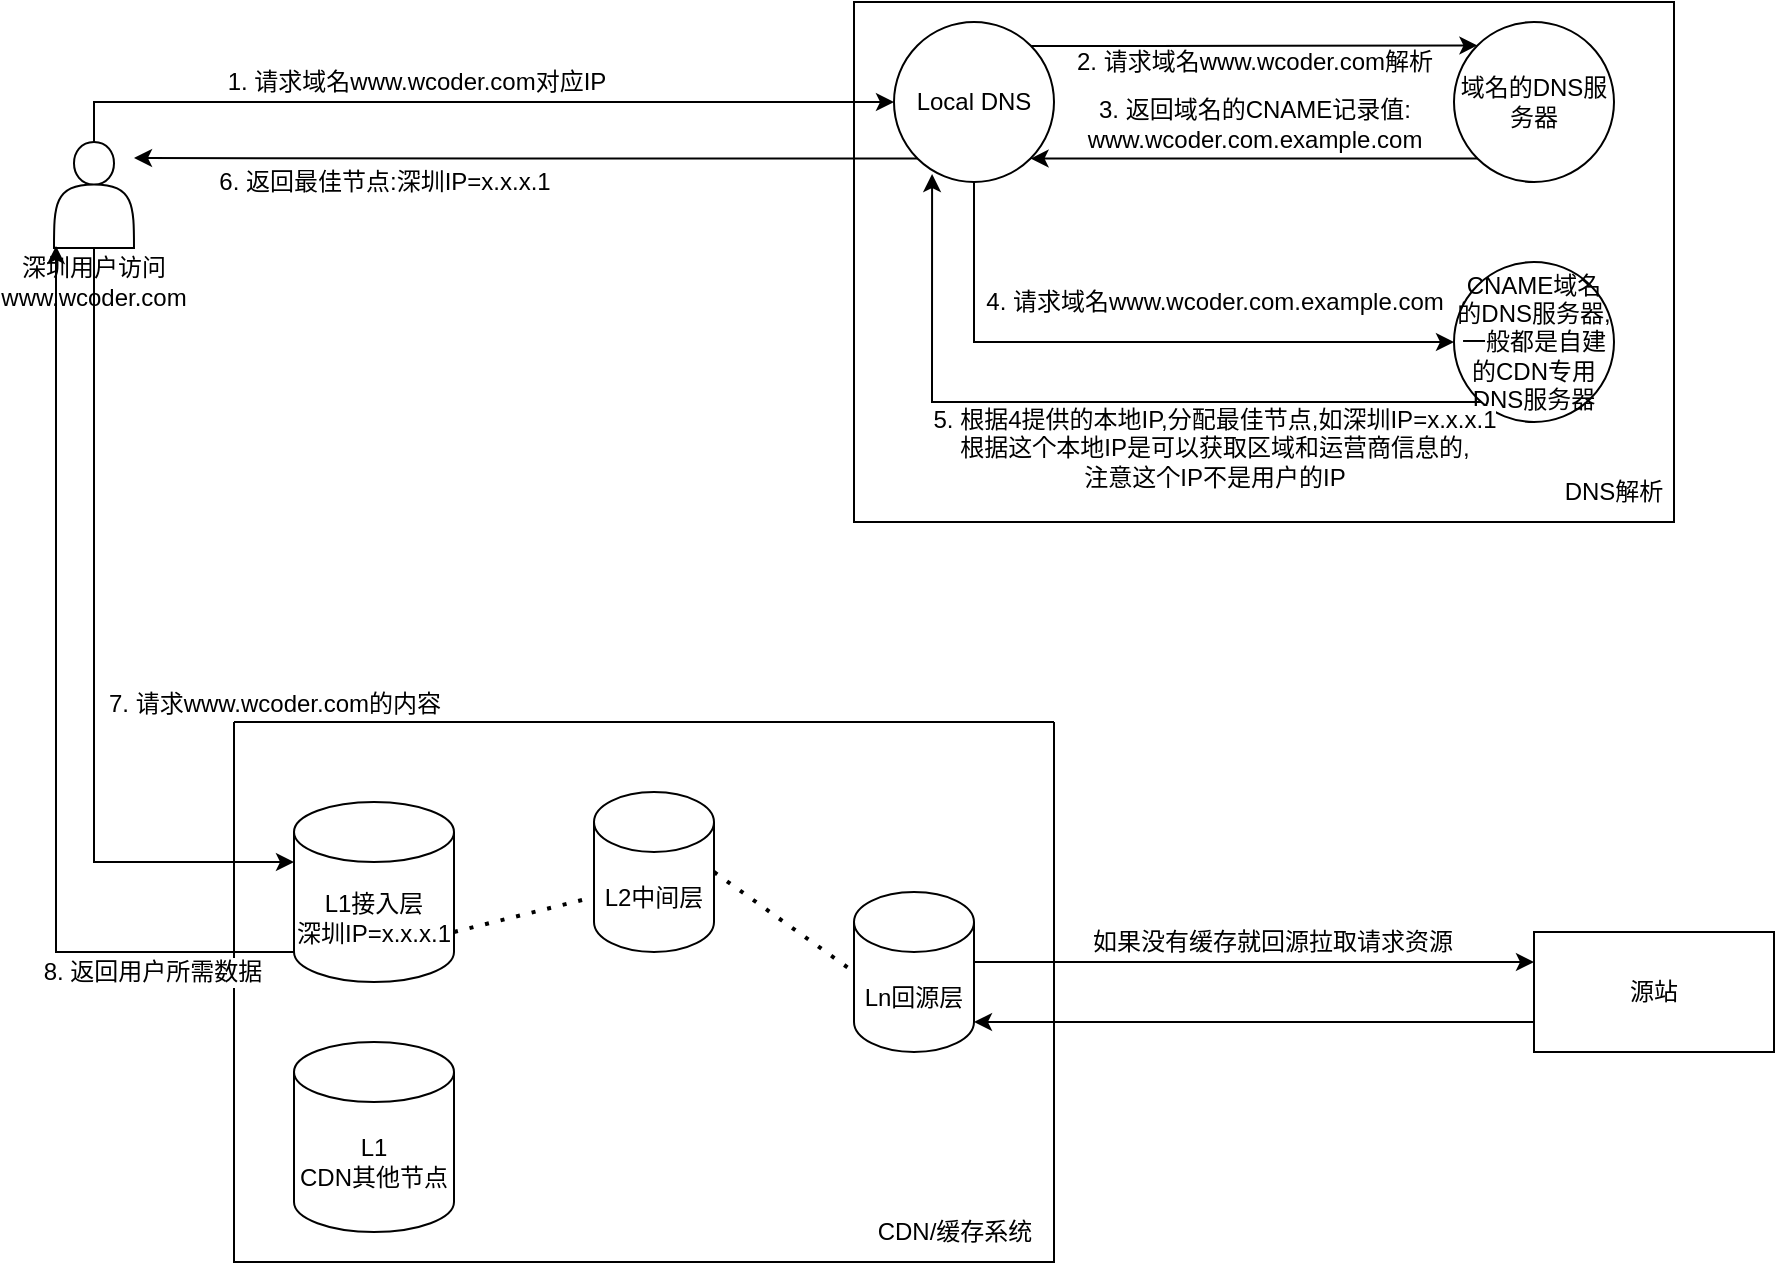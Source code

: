 <mxfile>
    <diagram name="Page-1" id="52a04d89-c75d-2922-d76d-85b35f80e030">
        <mxGraphModel dx="323" dy="536" grid="1" gridSize="10" guides="1" tooltips="1" connect="1" arrows="1" fold="1" page="1" pageScale="1" pageWidth="1100" pageHeight="850" background="none" math="0" shadow="0">
            <root>
                <mxCell id="0"/>
                <mxCell id="1" parent="0"/>
                <mxCell id="v2b8BPQW5owr-OWqOz2N-57" style="edgeStyle=orthogonalEdgeStyle;rounded=0;orthogonalLoop=1;jettySize=auto;html=1;entryX=0;entryY=0;entryDx=0;entryDy=30;entryPerimeter=0;" parent="1" source="v2b8BPQW5owr-OWqOz2N-9" target="v2b8BPQW5owr-OWqOz2N-46" edge="1">
                    <mxGeometry relative="1" as="geometry">
                        <Array as="points">
                            <mxPoint x="170" y="480"/>
                        </Array>
                    </mxGeometry>
                </mxCell>
                <mxCell id="v2b8BPQW5owr-OWqOz2N-58" value="&lt;font style=&quot;font-size: 12px;&quot;&gt;7. 请求www.wcoder.com的内容&lt;/font&gt;" style="edgeLabel;html=1;align=center;verticalAlign=middle;resizable=0;points=[];" parent="v2b8BPQW5owr-OWqOz2N-57" vertex="1" connectable="0">
                    <mxGeometry x="-0.507" y="4" relative="1" as="geometry">
                        <mxPoint x="86" y="127" as="offset"/>
                    </mxGeometry>
                </mxCell>
                <mxCell id="v2b8BPQW5owr-OWqOz2N-9" value="&lt;br&gt;&lt;br&gt;&lt;br&gt;&lt;br&gt;&lt;br&gt;&lt;br&gt;深圳用户访问www.wcoder.com" style="shape=actor;whiteSpace=wrap;html=1;" parent="1" vertex="1">
                    <mxGeometry x="150" y="120" width="40" height="53" as="geometry"/>
                </mxCell>
                <mxCell id="v2b8BPQW5owr-OWqOz2N-10" value="DNS解析" style="text;html=1;strokeColor=none;fillColor=none;align=center;verticalAlign=middle;whiteSpace=wrap;rounded=0;" parent="1" vertex="1">
                    <mxGeometry x="900" y="280" width="60" height="30" as="geometry"/>
                </mxCell>
                <mxCell id="v2b8BPQW5owr-OWqOz2N-18" style="edgeStyle=orthogonalEdgeStyle;rounded=0;orthogonalLoop=1;jettySize=auto;html=1;entryX=0;entryY=0;entryDx=0;entryDy=0;" parent="1" source="v2b8BPQW5owr-OWqOz2N-12" target="v2b8BPQW5owr-OWqOz2N-15" edge="1">
                    <mxGeometry relative="1" as="geometry">
                        <Array as="points">
                            <mxPoint x="700" y="72"/>
                            <mxPoint x="700" y="72"/>
                        </Array>
                    </mxGeometry>
                </mxCell>
                <mxCell id="v2b8BPQW5owr-OWqOz2N-19" value="&lt;font style=&quot;font-size: 12px;&quot;&gt;2. 请求域名www.wcoder.com解析&lt;/font&gt;" style="edgeLabel;html=1;align=center;verticalAlign=middle;resizable=0;points=[];" parent="v2b8BPQW5owr-OWqOz2N-18" vertex="1" connectable="0">
                    <mxGeometry x="-0.109" y="-3" relative="1" as="geometry">
                        <mxPoint x="12" y="5" as="offset"/>
                    </mxGeometry>
                </mxCell>
                <mxCell id="v2b8BPQW5owr-OWqOz2N-24" style="edgeStyle=orthogonalEdgeStyle;rounded=0;orthogonalLoop=1;jettySize=auto;html=1;entryX=0;entryY=0.5;entryDx=0;entryDy=0;" parent="1" source="v2b8BPQW5owr-OWqOz2N-12" target="v2b8BPQW5owr-OWqOz2N-23" edge="1">
                    <mxGeometry relative="1" as="geometry">
                        <Array as="points">
                            <mxPoint x="610" y="220"/>
                        </Array>
                    </mxGeometry>
                </mxCell>
                <mxCell id="v2b8BPQW5owr-OWqOz2N-25" value="&lt;font style=&quot;font-size: 12px;&quot;&gt;4. 请求域名www.wcoder.com.example.com&lt;/font&gt;" style="edgeLabel;html=1;align=center;verticalAlign=middle;resizable=0;points=[];" parent="v2b8BPQW5owr-OWqOz2N-24" vertex="1" connectable="0">
                    <mxGeometry x="0.044" y="-1" relative="1" as="geometry">
                        <mxPoint x="33" y="-21" as="offset"/>
                    </mxGeometry>
                </mxCell>
                <mxCell id="v2b8BPQW5owr-OWqOz2N-12" value="Local DNS" style="ellipse;whiteSpace=wrap;html=1;aspect=fixed;" parent="1" vertex="1">
                    <mxGeometry x="570" y="60" width="80" height="80" as="geometry"/>
                </mxCell>
                <mxCell id="v2b8BPQW5owr-OWqOz2N-20" style="edgeStyle=orthogonalEdgeStyle;rounded=0;orthogonalLoop=1;jettySize=auto;html=1;exitX=0;exitY=1;exitDx=0;exitDy=0;entryX=1;entryY=1;entryDx=0;entryDy=0;" parent="1" source="v2b8BPQW5owr-OWqOz2N-15" target="v2b8BPQW5owr-OWqOz2N-12" edge="1">
                    <mxGeometry relative="1" as="geometry"/>
                </mxCell>
                <mxCell id="v2b8BPQW5owr-OWqOz2N-21" value="&lt;font style=&quot;font-size: 12px;&quot;&gt;3. 返回域名的CNAME记录值:&lt;br&gt;www.wcoder.com.example.com&lt;/font&gt;" style="edgeLabel;html=1;align=center;verticalAlign=middle;resizable=0;points=[];" parent="v2b8BPQW5owr-OWqOz2N-20" vertex="1" connectable="0">
                    <mxGeometry x="0.099" y="-2" relative="1" as="geometry">
                        <mxPoint x="11" y="-16" as="offset"/>
                    </mxGeometry>
                </mxCell>
                <mxCell id="v2b8BPQW5owr-OWqOz2N-15" value="域名的DNS服务器" style="ellipse;whiteSpace=wrap;html=1;aspect=fixed;" parent="1" vertex="1">
                    <mxGeometry x="850" y="60" width="80" height="80" as="geometry"/>
                </mxCell>
                <mxCell id="v2b8BPQW5owr-OWqOz2N-27" style="edgeStyle=orthogonalEdgeStyle;rounded=0;orthogonalLoop=1;jettySize=auto;html=1;entryX=0.238;entryY=0.95;entryDx=0;entryDy=0;entryPerimeter=0;" parent="1" source="v2b8BPQW5owr-OWqOz2N-23" target="v2b8BPQW5owr-OWqOz2N-12" edge="1">
                    <mxGeometry relative="1" as="geometry">
                        <Array as="points">
                            <mxPoint x="589" y="250"/>
                        </Array>
                    </mxGeometry>
                </mxCell>
                <mxCell id="v2b8BPQW5owr-OWqOz2N-28" value="&lt;font style=&quot;font-size: 12px;&quot;&gt;5. 根据4提供的本地IP,分配最佳节点,如深圳IP=x.x.x.1&lt;br&gt;根据这个本地IP是可以获取区域和运营商信息的, &lt;br&gt;注意这个IP不是用户的IP&lt;br&gt;&lt;br&gt;&lt;/font&gt;" style="edgeLabel;html=1;align=center;verticalAlign=middle;resizable=0;points=[];" parent="v2b8BPQW5owr-OWqOz2N-27" vertex="1" connectable="0">
                    <mxGeometry x="-0.158" y="-1" relative="1" as="geometry">
                        <mxPoint x="30" y="31" as="offset"/>
                    </mxGeometry>
                </mxCell>
                <mxCell id="v2b8BPQW5owr-OWqOz2N-23" value="CNAME域名的DNS服务器,一般都是自建的" style="ellipse;whiteSpace=wrap;html=1;aspect=fixed;" parent="1" vertex="1">
                    <mxGeometry x="850" y="180" width="80" height="80" as="geometry"/>
                </mxCell>
                <mxCell id="v2b8BPQW5owr-OWqOz2N-41" value="" style="group" parent="1" vertex="1" connectable="0">
                    <mxGeometry x="550" y="50" width="410" height="260" as="geometry"/>
                </mxCell>
                <mxCell id="17472293e6e8944d-29" value="" style="whiteSpace=wrap;html=1;rounded=0;shadow=0;comic=0;labelBackgroundColor=none;strokeWidth=1;fontFamily=Verdana;fontSize=12;align=center;" parent="v2b8BPQW5owr-OWqOz2N-41" vertex="1">
                    <mxGeometry width="410" height="260" as="geometry"/>
                </mxCell>
                <mxCell id="v2b8BPQW5owr-OWqOz2N-29" value="DNS解析" style="text;html=1;strokeColor=none;fillColor=none;align=center;verticalAlign=middle;whiteSpace=wrap;rounded=0;" parent="v2b8BPQW5owr-OWqOz2N-41" vertex="1">
                    <mxGeometry x="350" y="230" width="60" height="30" as="geometry"/>
                </mxCell>
                <mxCell id="v2b8BPQW5owr-OWqOz2N-36" value="域名的DNS服务器" style="ellipse;whiteSpace=wrap;html=1;aspect=fixed;" parent="v2b8BPQW5owr-OWqOz2N-41" vertex="1">
                    <mxGeometry x="300" y="10" width="80" height="80" as="geometry"/>
                </mxCell>
                <mxCell id="v2b8BPQW5owr-OWqOz2N-39" value="CNAME域名的DNS服务器,一般都是自建的CDN专用DNS服务器" style="ellipse;whiteSpace=wrap;html=1;aspect=fixed;" parent="v2b8BPQW5owr-OWqOz2N-41" vertex="1">
                    <mxGeometry x="300" y="130" width="80" height="80" as="geometry"/>
                </mxCell>
                <mxCell id="v2b8BPQW5owr-OWqOz2N-40" value="Local DNS" style="ellipse;whiteSpace=wrap;html=1;aspect=fixed;" parent="v2b8BPQW5owr-OWqOz2N-41" vertex="1">
                    <mxGeometry x="20" y="10" width="80" height="80" as="geometry"/>
                </mxCell>
                <mxCell id="v2b8BPQW5owr-OWqOz2N-30" style="edgeStyle=orthogonalEdgeStyle;rounded=0;orthogonalLoop=1;jettySize=auto;html=1;entryX=0;entryY=0;entryDx=0;entryDy=0;" parent="v2b8BPQW5owr-OWqOz2N-41" source="v2b8BPQW5owr-OWqOz2N-40" target="v2b8BPQW5owr-OWqOz2N-36" edge="1">
                    <mxGeometry relative="1" as="geometry">
                        <Array as="points">
                            <mxPoint x="150" y="22"/>
                            <mxPoint x="150" y="22"/>
                        </Array>
                    </mxGeometry>
                </mxCell>
                <mxCell id="v2b8BPQW5owr-OWqOz2N-31" value="&lt;font style=&quot;font-size: 12px;&quot;&gt;2. 请求域名www.wcoder.com解析&lt;/font&gt;" style="edgeLabel;html=1;align=center;verticalAlign=middle;resizable=0;points=[];" parent="v2b8BPQW5owr-OWqOz2N-30" vertex="1" connectable="0">
                    <mxGeometry x="-0.109" y="-3" relative="1" as="geometry">
                        <mxPoint x="12" y="5" as="offset"/>
                    </mxGeometry>
                </mxCell>
                <mxCell id="v2b8BPQW5owr-OWqOz2N-34" style="edgeStyle=orthogonalEdgeStyle;rounded=0;orthogonalLoop=1;jettySize=auto;html=1;exitX=0;exitY=1;exitDx=0;exitDy=0;entryX=1;entryY=1;entryDx=0;entryDy=0;" parent="v2b8BPQW5owr-OWqOz2N-41" source="v2b8BPQW5owr-OWqOz2N-36" target="v2b8BPQW5owr-OWqOz2N-40" edge="1">
                    <mxGeometry relative="1" as="geometry"/>
                </mxCell>
                <mxCell id="v2b8BPQW5owr-OWqOz2N-35" value="&lt;font style=&quot;font-size: 12px;&quot;&gt;3. 返回域名的CNAME记录值:&lt;br&gt;www.wcoder.com.example.com&lt;/font&gt;" style="edgeLabel;html=1;align=center;verticalAlign=middle;resizable=0;points=[];" parent="v2b8BPQW5owr-OWqOz2N-34" vertex="1" connectable="0">
                    <mxGeometry x="0.099" y="-2" relative="1" as="geometry">
                        <mxPoint x="11" y="-16" as="offset"/>
                    </mxGeometry>
                </mxCell>
                <mxCell id="v2b8BPQW5owr-OWqOz2N-32" style="edgeStyle=orthogonalEdgeStyle;rounded=0;orthogonalLoop=1;jettySize=auto;html=1;entryX=0;entryY=0.5;entryDx=0;entryDy=0;" parent="v2b8BPQW5owr-OWqOz2N-41" source="v2b8BPQW5owr-OWqOz2N-40" target="v2b8BPQW5owr-OWqOz2N-39" edge="1">
                    <mxGeometry relative="1" as="geometry">
                        <Array as="points">
                            <mxPoint x="60" y="170"/>
                        </Array>
                    </mxGeometry>
                </mxCell>
                <mxCell id="v2b8BPQW5owr-OWqOz2N-33" value="&lt;font style=&quot;font-size: 12px;&quot;&gt;4. 请求域名www.wcoder.com.example.com&lt;/font&gt;" style="edgeLabel;html=1;align=center;verticalAlign=middle;resizable=0;points=[];" parent="v2b8BPQW5owr-OWqOz2N-32" vertex="1" connectable="0">
                    <mxGeometry x="0.044" y="-1" relative="1" as="geometry">
                        <mxPoint x="33" y="-21" as="offset"/>
                    </mxGeometry>
                </mxCell>
                <mxCell id="v2b8BPQW5owr-OWqOz2N-37" style="edgeStyle=orthogonalEdgeStyle;rounded=0;orthogonalLoop=1;jettySize=auto;html=1;entryX=0.238;entryY=0.95;entryDx=0;entryDy=0;entryPerimeter=0;" parent="v2b8BPQW5owr-OWqOz2N-41" source="v2b8BPQW5owr-OWqOz2N-39" target="v2b8BPQW5owr-OWqOz2N-40" edge="1">
                    <mxGeometry relative="1" as="geometry">
                        <Array as="points">
                            <mxPoint x="39" y="200"/>
                        </Array>
                    </mxGeometry>
                </mxCell>
                <mxCell id="v2b8BPQW5owr-OWqOz2N-38" value="&lt;font style=&quot;font-size: 12px;&quot;&gt;5. 根据4提供的本地IP,分配最佳节点,如深圳IP=x.x.x.1&lt;br&gt;根据这个本地IP是可以获取区域和运营商信息的, &lt;br&gt;注意这个IP不是用户的IP&lt;br&gt;&lt;br&gt;&lt;/font&gt;" style="edgeLabel;html=1;align=center;verticalAlign=middle;resizable=0;points=[];" parent="v2b8BPQW5owr-OWqOz2N-37" vertex="1" connectable="0">
                    <mxGeometry x="-0.158" y="-1" relative="1" as="geometry">
                        <mxPoint x="30" y="31" as="offset"/>
                    </mxGeometry>
                </mxCell>
                <mxCell id="v2b8BPQW5owr-OWqOz2N-13" style="edgeStyle=orthogonalEdgeStyle;rounded=0;orthogonalLoop=1;jettySize=auto;html=1;exitX=0.5;exitY=0;exitDx=0;exitDy=0;" parent="1" source="v2b8BPQW5owr-OWqOz2N-9" target="v2b8BPQW5owr-OWqOz2N-12" edge="1">
                    <mxGeometry relative="1" as="geometry"/>
                </mxCell>
                <mxCell id="v2b8BPQW5owr-OWqOz2N-14" value="&lt;font style=&quot;font-size: 12px;&quot;&gt;1. 请求域名www.wcoder.com对应IP&lt;/font&gt;" style="edgeLabel;html=1;align=center;verticalAlign=middle;resizable=0;points=[];" parent="v2b8BPQW5owr-OWqOz2N-13" vertex="1" connectable="0">
                    <mxGeometry x="-0.282" y="1" relative="1" as="geometry">
                        <mxPoint x="30" y="-9" as="offset"/>
                    </mxGeometry>
                </mxCell>
                <mxCell id="v2b8BPQW5owr-OWqOz2N-42" style="edgeStyle=orthogonalEdgeStyle;rounded=0;orthogonalLoop=1;jettySize=auto;html=1;exitX=0;exitY=1;exitDx=0;exitDy=0;entryX=1;entryY=0.151;entryDx=0;entryDy=0;entryPerimeter=0;" parent="1" source="v2b8BPQW5owr-OWqOz2N-40" target="v2b8BPQW5owr-OWqOz2N-9" edge="1">
                    <mxGeometry relative="1" as="geometry"/>
                </mxCell>
                <mxCell id="v2b8BPQW5owr-OWqOz2N-43" value="&lt;font style=&quot;font-size: 12px;&quot;&gt;6. 返回最佳节点:深圳IP=x.x.x.1&lt;/font&gt;" style="edgeLabel;html=1;align=center;verticalAlign=middle;resizable=0;points=[];" parent="v2b8BPQW5owr-OWqOz2N-42" vertex="1" connectable="0">
                    <mxGeometry x="0.403" y="2" relative="1" as="geometry">
                        <mxPoint x="8" y="10" as="offset"/>
                    </mxGeometry>
                </mxCell>
                <mxCell id="v2b8BPQW5owr-OWqOz2N-56" style="edgeStyle=orthogonalEdgeStyle;rounded=0;orthogonalLoop=1;jettySize=auto;html=1;exitX=0;exitY=0.75;exitDx=0;exitDy=0;entryX=1;entryY=1;entryDx=0;entryDy=-15;entryPerimeter=0;" parent="1" source="v2b8BPQW5owr-OWqOz2N-53" target="v2b8BPQW5owr-OWqOz2N-49" edge="1">
                    <mxGeometry relative="1" as="geometry">
                        <Array as="points">
                            <mxPoint x="830" y="560"/>
                        </Array>
                    </mxGeometry>
                </mxCell>
                <mxCell id="v2b8BPQW5owr-OWqOz2N-53" value="源站" style="rounded=0;whiteSpace=wrap;html=1;" parent="1" vertex="1">
                    <mxGeometry x="890" y="515" width="120" height="60" as="geometry"/>
                </mxCell>
                <mxCell id="v2b8BPQW5owr-OWqOz2N-54" style="edgeStyle=orthogonalEdgeStyle;rounded=0;orthogonalLoop=1;jettySize=auto;html=1;exitX=1;exitY=0.5;exitDx=0;exitDy=0;exitPerimeter=0;entryX=0;entryY=0.25;entryDx=0;entryDy=0;" parent="1" source="v2b8BPQW5owr-OWqOz2N-49" target="v2b8BPQW5owr-OWqOz2N-53" edge="1">
                    <mxGeometry relative="1" as="geometry">
                        <Array as="points">
                            <mxPoint x="610" y="530"/>
                        </Array>
                    </mxGeometry>
                </mxCell>
                <mxCell id="v2b8BPQW5owr-OWqOz2N-55" value="&lt;font style=&quot;font-size: 12px;&quot;&gt;如果没有缓存就回源拉取请求资源&lt;/font&gt;" style="edgeLabel;html=1;align=center;verticalAlign=middle;resizable=0;points=[];" parent="v2b8BPQW5owr-OWqOz2N-54" vertex="1" connectable="0">
                    <mxGeometry x="-0.224" y="2" relative="1" as="geometry">
                        <mxPoint x="43" y="-8" as="offset"/>
                    </mxGeometry>
                </mxCell>
                <mxCell id="v2b8BPQW5owr-OWqOz2N-44" value="" style="swimlane;startSize=0;" parent="1" vertex="1">
                    <mxGeometry x="240" y="410" width="410" height="270" as="geometry">
                        <mxRectangle x="550" y="440" width="50" height="40" as="alternateBounds"/>
                    </mxGeometry>
                </mxCell>
                <mxCell id="v2b8BPQW5owr-OWqOz2N-45" value="CDN/缓存系统" style="text;html=1;align=center;verticalAlign=middle;resizable=0;points=[];autosize=1;strokeColor=none;fillColor=none;" parent="v2b8BPQW5owr-OWqOz2N-44" vertex="1">
                    <mxGeometry x="310" y="240" width="100" height="30" as="geometry"/>
                </mxCell>
                <mxCell id="v2b8BPQW5owr-OWqOz2N-46" value="L1接入层&lt;br&gt;深圳IP=x.x.x.1" style="shape=cylinder3;whiteSpace=wrap;html=1;boundedLbl=1;backgroundOutline=1;size=15;" parent="v2b8BPQW5owr-OWqOz2N-44" vertex="1">
                    <mxGeometry x="30" y="40" width="80" height="90" as="geometry"/>
                </mxCell>
                <mxCell id="v2b8BPQW5owr-OWqOz2N-47" value="L1&lt;br&gt;CDN其他节点" style="shape=cylinder3;whiteSpace=wrap;html=1;boundedLbl=1;backgroundOutline=1;size=15;" parent="v2b8BPQW5owr-OWqOz2N-44" vertex="1">
                    <mxGeometry x="30" y="160" width="80" height="95" as="geometry"/>
                </mxCell>
                <mxCell id="v2b8BPQW5owr-OWqOz2N-48" value="L2中间层" style="shape=cylinder3;whiteSpace=wrap;html=1;boundedLbl=1;backgroundOutline=1;size=15;" parent="v2b8BPQW5owr-OWqOz2N-44" vertex="1">
                    <mxGeometry x="180" y="35" width="60" height="80" as="geometry"/>
                </mxCell>
                <mxCell id="v2b8BPQW5owr-OWqOz2N-49" value="Ln回源层" style="shape=cylinder3;whiteSpace=wrap;html=1;boundedLbl=1;backgroundOutline=1;size=15;" parent="v2b8BPQW5owr-OWqOz2N-44" vertex="1">
                    <mxGeometry x="310" y="85" width="60" height="80" as="geometry"/>
                </mxCell>
                <mxCell id="v2b8BPQW5owr-OWqOz2N-51" value="" style="endArrow=none;dashed=1;html=1;dashPattern=1 3;strokeWidth=2;rounded=0;entryX=0;entryY=0;entryDx=0;entryDy=52.5;entryPerimeter=0;" parent="v2b8BPQW5owr-OWqOz2N-44" target="v2b8BPQW5owr-OWqOz2N-48" edge="1">
                    <mxGeometry width="50" height="50" relative="1" as="geometry">
                        <mxPoint x="110" y="105" as="sourcePoint"/>
                        <mxPoint x="160" y="55" as="targetPoint"/>
                    </mxGeometry>
                </mxCell>
                <mxCell id="v2b8BPQW5owr-OWqOz2N-52" value="" style="endArrow=none;dashed=1;html=1;dashPattern=1 3;strokeWidth=2;rounded=0;entryX=0;entryY=0.5;entryDx=0;entryDy=0;entryPerimeter=0;" parent="v2b8BPQW5owr-OWqOz2N-44" target="v2b8BPQW5owr-OWqOz2N-49" edge="1">
                    <mxGeometry width="50" height="50" relative="1" as="geometry">
                        <mxPoint x="240" y="75" as="sourcePoint"/>
                        <mxPoint x="290" y="25" as="targetPoint"/>
                    </mxGeometry>
                </mxCell>
                <mxCell id="v2b8BPQW5owr-OWqOz2N-61" style="edgeStyle=orthogonalEdgeStyle;rounded=0;orthogonalLoop=1;jettySize=auto;html=1;exitX=0;exitY=1;exitDx=0;exitDy=-15;exitPerimeter=0;entryX=0.025;entryY=0.981;entryDx=0;entryDy=0;entryPerimeter=0;" parent="1" source="v2b8BPQW5owr-OWqOz2N-46" target="v2b8BPQW5owr-OWqOz2N-9" edge="1">
                    <mxGeometry relative="1" as="geometry"/>
                </mxCell>
                <mxCell id="v2b8BPQW5owr-OWqOz2N-62" value="&lt;font style=&quot;font-size: 12px;&quot;&gt;8. 返回用户所需数据&lt;/font&gt;" style="edgeLabel;html=1;align=center;verticalAlign=middle;resizable=0;points=[];" parent="v2b8BPQW5owr-OWqOz2N-61" vertex="1" connectable="0">
                    <mxGeometry x="-0.699" y="2" relative="1" as="geometry">
                        <mxPoint y="8" as="offset"/>
                    </mxGeometry>
                </mxCell>
            </root>
        </mxGraphModel>
    </diagram>
</mxfile>